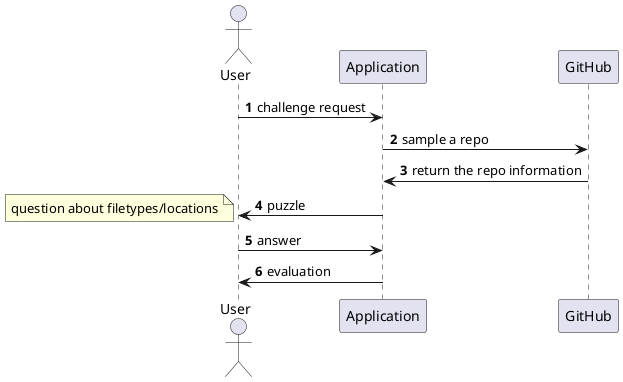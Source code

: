 @startuml
autonumber

actor User as user
participant "Application" as app
participant "GitHub" as github

user -> app: challenge request
app -> github: sample a repo
github -> app: return the repo information
app -> user: puzzle
note bottom: question about filetypes/locations
user -> app: answer
app -> user: evaluation
@enduml